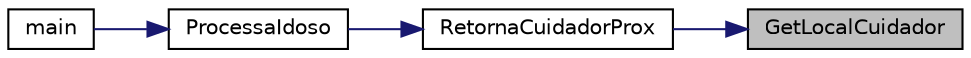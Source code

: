 digraph "GetLocalCuidador"
{
 // LATEX_PDF_SIZE
  edge [fontname="Helvetica",fontsize="10",labelfontname="Helvetica",labelfontsize="10"];
  node [fontname="Helvetica",fontsize="10",shape=record];
  rankdir="RL";
  Node1 [label="GetLocalCuidador",height=0.2,width=0.4,color="black", fillcolor="grey75", style="filled", fontcolor="black",tooltip="Retorna o Local (de tipo Geoloc) do objeto Cuidador."];
  Node1 -> Node2 [dir="back",color="midnightblue",fontsize="10",style="solid"];
  Node2 [label="RetornaCuidadorProx",height=0.2,width=0.4,color="black", fillcolor="white", style="filled",URL="$lista_cuidador_8h.html#a199e3cfc61052c71a6afad55ba8d4e4c",tooltip="Retorna o cuidador mais proximo do ponto de referencia entre os presentes na lista."];
  Node2 -> Node3 [dir="back",color="midnightblue",fontsize="10",style="solid"];
  Node3 [label="ProcessaIdoso",height=0.2,width=0.4,color="black", fillcolor="white", style="filled",URL="$idoso_8h.html#a88452684585a131cdad194e145456e67",tooltip="Dadas as informacoes atualizadas do idoso, essa funcao eh responsavel por processar as informacoes ob..."];
  Node3 -> Node4 [dir="back",color="midnightblue",fontsize="10",style="solid"];
  Node4 [label="main",height=0.2,width=0.4,color="black", fillcolor="white", style="filled",URL="$cliente_8c.html#a0ddf1224851353fc92bfbff6f499fa97",tooltip=" "];
}
